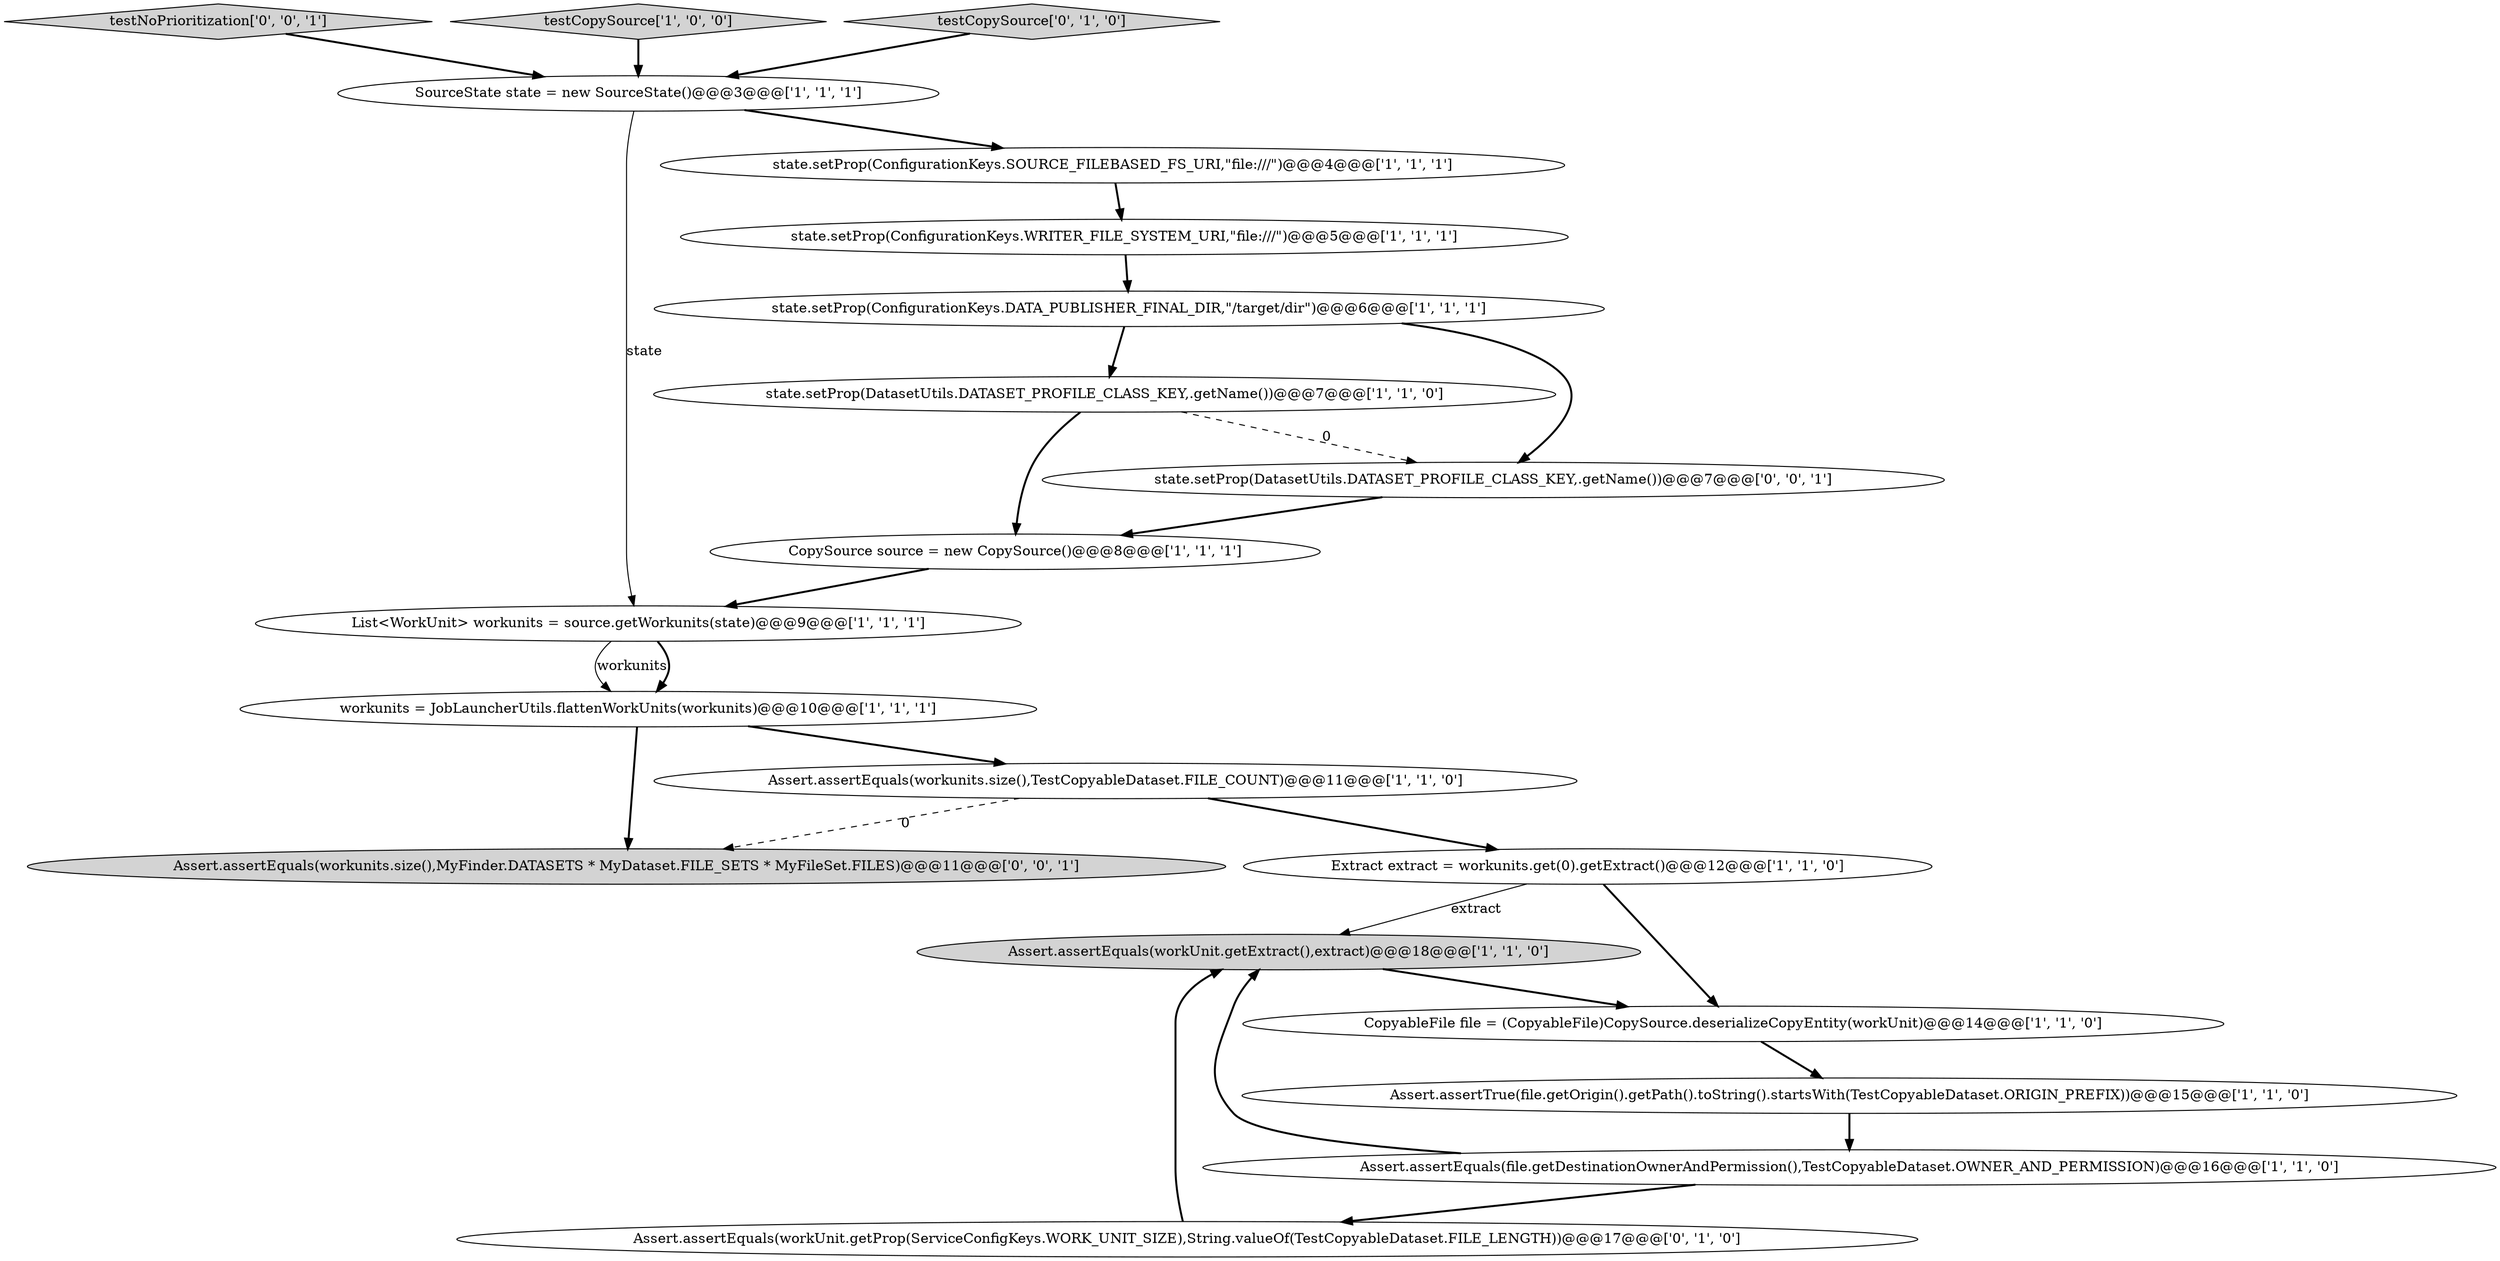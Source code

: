 digraph {
18 [style = filled, label = "testNoPrioritization['0', '0', '1']", fillcolor = lightgray, shape = diamond image = "AAA0AAABBB3BBB"];
9 [style = filled, label = "Assert.assertEquals(workUnit.getExtract(),extract)@@@18@@@['1', '1', '0']", fillcolor = lightgray, shape = ellipse image = "AAA0AAABBB1BBB"];
2 [style = filled, label = "CopyableFile file = (CopyableFile)CopySource.deserializeCopyEntity(workUnit)@@@14@@@['1', '1', '0']", fillcolor = white, shape = ellipse image = "AAA0AAABBB1BBB"];
17 [style = filled, label = "state.setProp(DatasetUtils.DATASET_PROFILE_CLASS_KEY,.getName())@@@7@@@['0', '0', '1']", fillcolor = white, shape = ellipse image = "AAA0AAABBB3BBB"];
1 [style = filled, label = "state.setProp(DatasetUtils.DATASET_PROFILE_CLASS_KEY,.getName())@@@7@@@['1', '1', '0']", fillcolor = white, shape = ellipse image = "AAA0AAABBB1BBB"];
10 [style = filled, label = "state.setProp(ConfigurationKeys.WRITER_FILE_SYSTEM_URI,\"file:///\")@@@5@@@['1', '1', '1']", fillcolor = white, shape = ellipse image = "AAA0AAABBB1BBB"];
14 [style = filled, label = "testCopySource['1', '0', '0']", fillcolor = lightgray, shape = diamond image = "AAA0AAABBB1BBB"];
19 [style = filled, label = "Assert.assertEquals(workunits.size(),MyFinder.DATASETS * MyDataset.FILE_SETS * MyFileSet.FILES)@@@11@@@['0', '0', '1']", fillcolor = lightgray, shape = ellipse image = "AAA0AAABBB3BBB"];
12 [style = filled, label = "state.setProp(ConfigurationKeys.DATA_PUBLISHER_FINAL_DIR,\"/target/dir\")@@@6@@@['1', '1', '1']", fillcolor = white, shape = ellipse image = "AAA0AAABBB1BBB"];
8 [style = filled, label = "SourceState state = new SourceState()@@@3@@@['1', '1', '1']", fillcolor = white, shape = ellipse image = "AAA0AAABBB1BBB"];
7 [style = filled, label = "workunits = JobLauncherUtils.flattenWorkUnits(workunits)@@@10@@@['1', '1', '1']", fillcolor = white, shape = ellipse image = "AAA0AAABBB1BBB"];
5 [style = filled, label = "List<WorkUnit> workunits = source.getWorkunits(state)@@@9@@@['1', '1', '1']", fillcolor = white, shape = ellipse image = "AAA0AAABBB1BBB"];
6 [style = filled, label = "Extract extract = workunits.get(0).getExtract()@@@12@@@['1', '1', '0']", fillcolor = white, shape = ellipse image = "AAA0AAABBB1BBB"];
15 [style = filled, label = "Assert.assertEquals(workUnit.getProp(ServiceConfigKeys.WORK_UNIT_SIZE),String.valueOf(TestCopyableDataset.FILE_LENGTH))@@@17@@@['0', '1', '0']", fillcolor = white, shape = ellipse image = "AAA1AAABBB2BBB"];
3 [style = filled, label = "CopySource source = new CopySource()@@@8@@@['1', '1', '1']", fillcolor = white, shape = ellipse image = "AAA0AAABBB1BBB"];
11 [style = filled, label = "state.setProp(ConfigurationKeys.SOURCE_FILEBASED_FS_URI,\"file:///\")@@@4@@@['1', '1', '1']", fillcolor = white, shape = ellipse image = "AAA0AAABBB1BBB"];
13 [style = filled, label = "Assert.assertEquals(file.getDestinationOwnerAndPermission(),TestCopyableDataset.OWNER_AND_PERMISSION)@@@16@@@['1', '1', '0']", fillcolor = white, shape = ellipse image = "AAA0AAABBB1BBB"];
16 [style = filled, label = "testCopySource['0', '1', '0']", fillcolor = lightgray, shape = diamond image = "AAA0AAABBB2BBB"];
4 [style = filled, label = "Assert.assertEquals(workunits.size(),TestCopyableDataset.FILE_COUNT)@@@11@@@['1', '1', '0']", fillcolor = white, shape = ellipse image = "AAA0AAABBB1BBB"];
0 [style = filled, label = "Assert.assertTrue(file.getOrigin().getPath().toString().startsWith(TestCopyableDataset.ORIGIN_PREFIX))@@@15@@@['1', '1', '0']", fillcolor = white, shape = ellipse image = "AAA0AAABBB1BBB"];
4->6 [style = bold, label=""];
13->15 [style = bold, label=""];
15->9 [style = bold, label=""];
9->2 [style = bold, label=""];
16->8 [style = bold, label=""];
12->1 [style = bold, label=""];
17->3 [style = bold, label=""];
0->13 [style = bold, label=""];
3->5 [style = bold, label=""];
6->2 [style = bold, label=""];
10->12 [style = bold, label=""];
8->11 [style = bold, label=""];
5->7 [style = solid, label="workunits"];
12->17 [style = bold, label=""];
1->3 [style = bold, label=""];
11->10 [style = bold, label=""];
8->5 [style = solid, label="state"];
7->4 [style = bold, label=""];
14->8 [style = bold, label=""];
6->9 [style = solid, label="extract"];
2->0 [style = bold, label=""];
13->9 [style = bold, label=""];
7->19 [style = bold, label=""];
18->8 [style = bold, label=""];
4->19 [style = dashed, label="0"];
1->17 [style = dashed, label="0"];
5->7 [style = bold, label=""];
}
